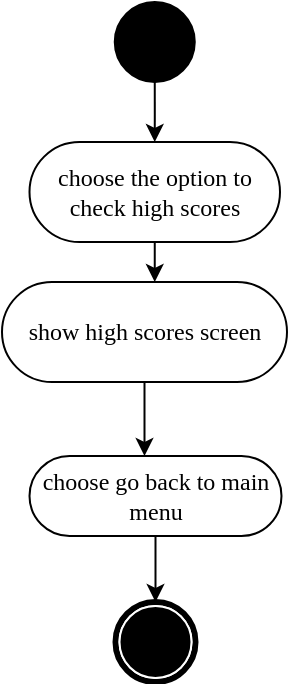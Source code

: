 <mxfile version="23.1.1" type="github">
  <diagram name="第 1 页" id="rXJZh0kovRQLstCPD7ZZ">
    <mxGraphModel dx="2074" dy="3478" grid="1" gridSize="10" guides="1" tooltips="1" connect="1" arrows="1" fold="1" page="1" pageScale="1" pageWidth="827" pageHeight="1169" math="0" shadow="0">
      <root>
        <mxCell id="0" />
        <mxCell id="1" parent="0" />
        <mxCell id="U2qfBU7l8Q5KQf0i5ZuT-1" value="" style="edgeStyle=orthogonalEdgeStyle;rounded=0;orthogonalLoop=1;jettySize=auto;html=1;" edge="1" parent="1" source="U2qfBU7l8Q5KQf0i5ZuT-2" target="U2qfBU7l8Q5KQf0i5ZuT-6">
          <mxGeometry relative="1" as="geometry">
            <Array as="points">
              <mxPoint x="350" y="-1740" />
              <mxPoint x="350" y="-1740" />
            </Array>
          </mxGeometry>
        </mxCell>
        <mxCell id="U2qfBU7l8Q5KQf0i5ZuT-2" value="show high scores screen" style="rounded=1;whiteSpace=wrap;html=1;shadow=0;comic=0;labelBackgroundColor=none;strokeWidth=1;fontFamily=Verdana;fontSize=12;align=center;arcSize=50;" vertex="1" parent="1">
          <mxGeometry x="271" y="-1860" width="142.5" height="50" as="geometry" />
        </mxCell>
        <mxCell id="U2qfBU7l8Q5KQf0i5ZuT-3" value="" style="edgeStyle=orthogonalEdgeStyle;rounded=0;orthogonalLoop=1;jettySize=auto;html=1;entryX=0.5;entryY=0;entryDx=0;entryDy=0;" edge="1" parent="1" source="U2qfBU7l8Q5KQf0i5ZuT-4" target="U2qfBU7l8Q5KQf0i5ZuT-15">
          <mxGeometry relative="1" as="geometry">
            <mxPoint x="342.25" y="-1930" as="targetPoint" />
          </mxGeometry>
        </mxCell>
        <mxCell id="U2qfBU7l8Q5KQf0i5ZuT-4" value="" style="ellipse;whiteSpace=wrap;html=1;rounded=0;shadow=0;comic=0;labelBackgroundColor=none;strokeWidth=1;fillColor=#000000;fontFamily=Verdana;fontSize=12;align=center;" vertex="1" parent="1">
          <mxGeometry x="327.38" y="-2000" width="40" height="40" as="geometry" />
        </mxCell>
        <mxCell id="U2qfBU7l8Q5KQf0i5ZuT-5" value="" style="edgeStyle=orthogonalEdgeStyle;rounded=0;orthogonalLoop=1;jettySize=auto;html=1;" edge="1" parent="1" source="U2qfBU7l8Q5KQf0i5ZuT-6" target="U2qfBU7l8Q5KQf0i5ZuT-12">
          <mxGeometry relative="1" as="geometry">
            <Array as="points">
              <mxPoint x="340" y="-1680" />
              <mxPoint x="340" y="-1680" />
            </Array>
          </mxGeometry>
        </mxCell>
        <mxCell id="U2qfBU7l8Q5KQf0i5ZuT-6" value="choose go back to main menu" style="rounded=1;whiteSpace=wrap;html=1;shadow=0;comic=0;labelBackgroundColor=none;strokeWidth=1;fontFamily=Verdana;fontSize=12;align=center;arcSize=50;" vertex="1" parent="1">
          <mxGeometry x="284.75" y="-1773" width="126" height="40" as="geometry" />
        </mxCell>
        <mxCell id="U2qfBU7l8Q5KQf0i5ZuT-12" value="" style="shape=mxgraph.bpmn.shape;html=1;verticalLabelPosition=bottom;labelBackgroundColor=#ffffff;verticalAlign=top;perimeter=ellipsePerimeter;outline=end;symbol=terminate;rounded=0;shadow=0;comic=0;strokeWidth=1;fontFamily=Verdana;fontSize=12;align=center;" vertex="1" parent="1">
          <mxGeometry x="327.75" y="-1700" width="40" height="40" as="geometry" />
        </mxCell>
        <mxCell id="U2qfBU7l8Q5KQf0i5ZuT-13" value="" style="edgeStyle=orthogonalEdgeStyle;rounded=0;orthogonalLoop=1;jettySize=auto;html=1;" edge="1" parent="1" source="U2qfBU7l8Q5KQf0i5ZuT-15" target="U2qfBU7l8Q5KQf0i5ZuT-2">
          <mxGeometry relative="1" as="geometry">
            <Array as="points">
              <mxPoint x="342" y="-1810" />
              <mxPoint x="342" y="-1810" />
            </Array>
          </mxGeometry>
        </mxCell>
        <mxCell id="U2qfBU7l8Q5KQf0i5ZuT-15" value="choose the option to check high scores" style="rounded=1;whiteSpace=wrap;html=1;shadow=0;comic=0;labelBackgroundColor=none;strokeWidth=1;fontFamily=Verdana;fontSize=12;align=center;arcSize=50;" vertex="1" parent="1">
          <mxGeometry x="284.75" y="-1930" width="125.25" height="50" as="geometry" />
        </mxCell>
      </root>
    </mxGraphModel>
  </diagram>
</mxfile>
